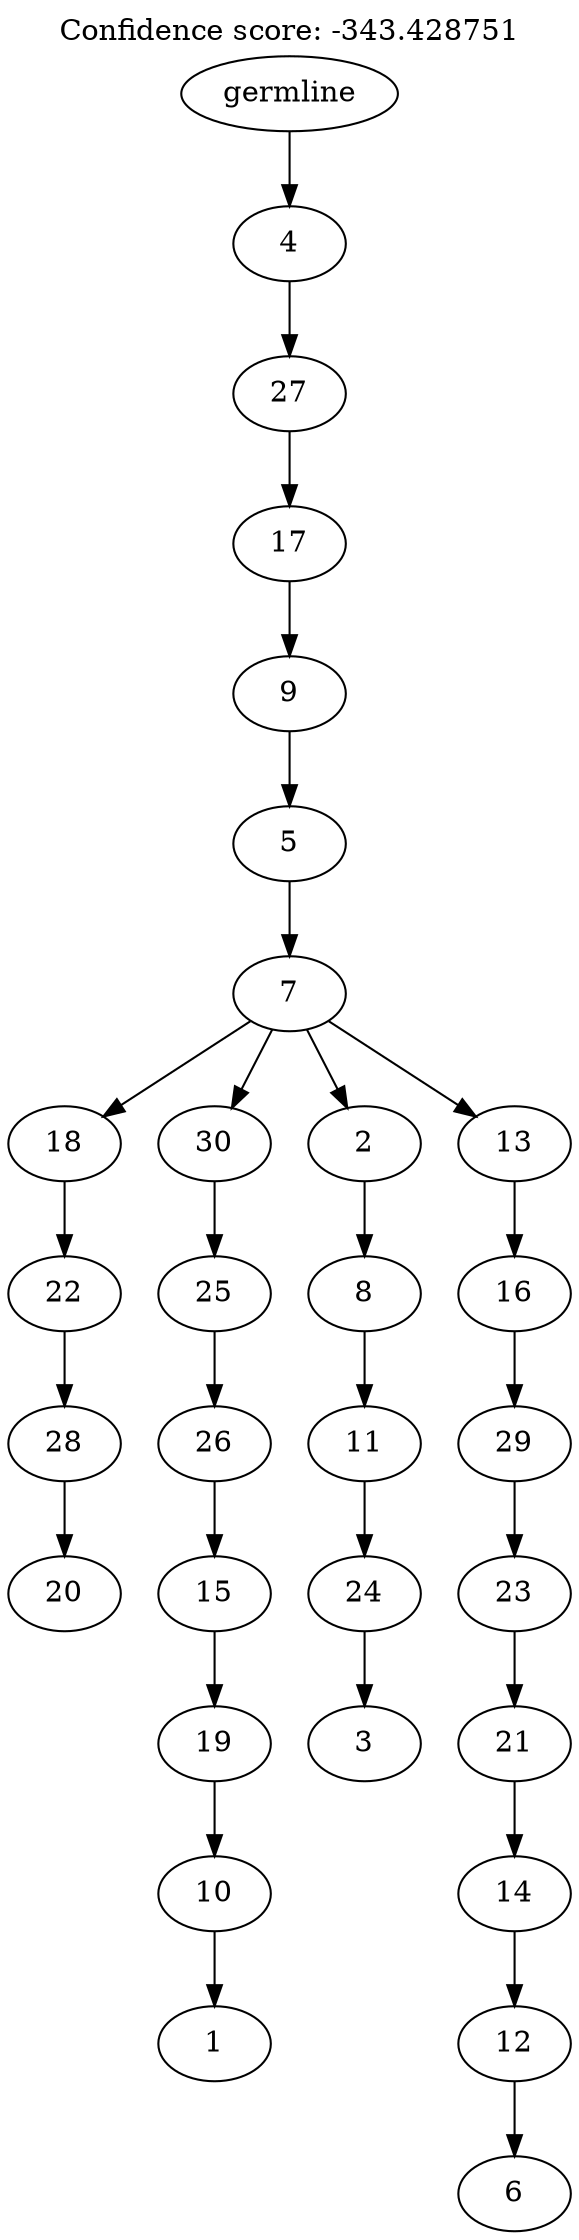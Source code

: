 digraph g {
	"29" -> "30";
	"30" [label="20"];
	"28" -> "29";
	"29" [label="28"];
	"27" -> "28";
	"28" [label="22"];
	"25" -> "26";
	"26" [label="1"];
	"24" -> "25";
	"25" [label="10"];
	"23" -> "24";
	"24" [label="19"];
	"22" -> "23";
	"23" [label="15"];
	"21" -> "22";
	"22" [label="26"];
	"20" -> "21";
	"21" [label="25"];
	"18" -> "19";
	"19" [label="3"];
	"17" -> "18";
	"18" [label="24"];
	"16" -> "17";
	"17" [label="11"];
	"15" -> "16";
	"16" [label="8"];
	"13" -> "14";
	"14" [label="6"];
	"12" -> "13";
	"13" [label="12"];
	"11" -> "12";
	"12" [label="14"];
	"10" -> "11";
	"11" [label="21"];
	"9" -> "10";
	"10" [label="23"];
	"8" -> "9";
	"9" [label="29"];
	"7" -> "8";
	"8" [label="16"];
	"6" -> "7";
	"7" [label="13"];
	"6" -> "15";
	"15" [label="2"];
	"6" -> "20";
	"20" [label="30"];
	"6" -> "27";
	"27" [label="18"];
	"5" -> "6";
	"6" [label="7"];
	"4" -> "5";
	"5" [label="5"];
	"3" -> "4";
	"4" [label="9"];
	"2" -> "3";
	"3" [label="17"];
	"1" -> "2";
	"2" [label="27"];
	"0" -> "1";
	"1" [label="4"];
	"0" [label="germline"];
	labelloc="t";
	label="Confidence score: -343.428751";
}
